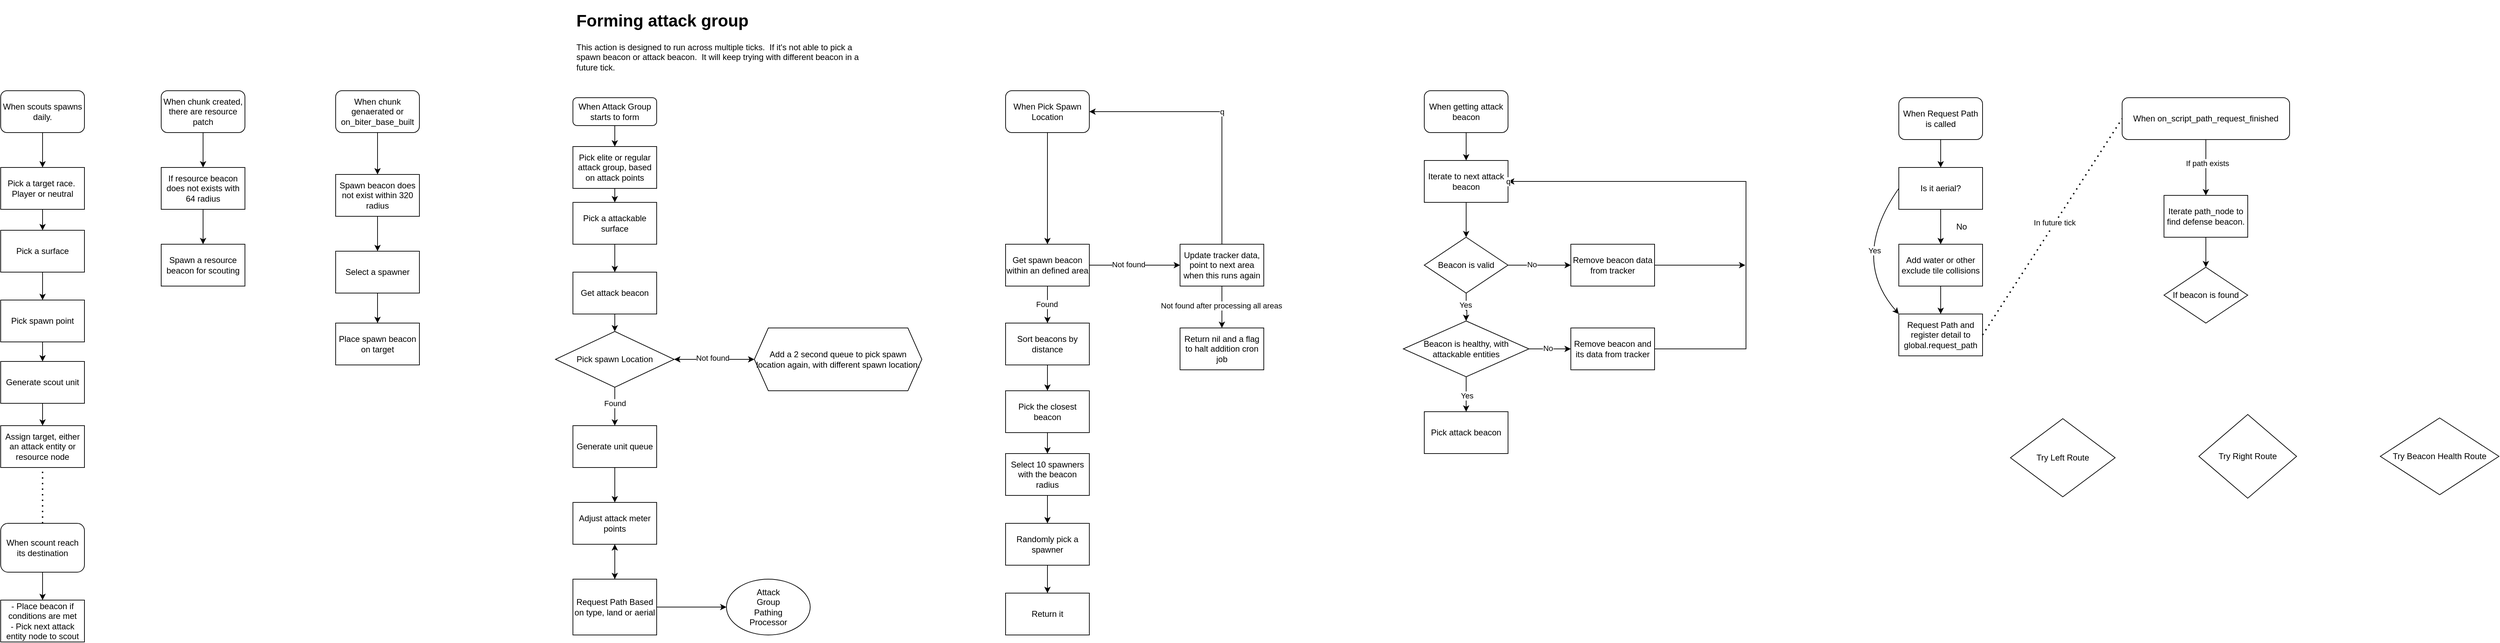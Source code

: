 <mxfile version="22.1.18" type="device">
  <diagram id="C5RBs43oDa-KdzZeNtuy" name="Page-1">
    <mxGraphModel dx="2234" dy="1146" grid="1" gridSize="10" guides="1" tooltips="1" connect="1" arrows="1" fold="1" page="0" pageScale="1" pageWidth="827" pageHeight="1169" math="0" shadow="0">
      <root>
        <mxCell id="WIyWlLk6GJQsqaUBKTNV-0" />
        <mxCell id="WIyWlLk6GJQsqaUBKTNV-1" parent="WIyWlLk6GJQsqaUBKTNV-0" />
        <mxCell id="H2UR6xtQbF_XBvmq5V8B-12" style="edgeStyle=orthogonalEdgeStyle;rounded=0;orthogonalLoop=1;jettySize=auto;html=1;exitX=0.5;exitY=1;exitDx=0;exitDy=0;entryX=0.5;entryY=0;entryDx=0;entryDy=0;" parent="WIyWlLk6GJQsqaUBKTNV-1" source="WIyWlLk6GJQsqaUBKTNV-3" target="H2UR6xtQbF_XBvmq5V8B-11" edge="1">
          <mxGeometry relative="1" as="geometry" />
        </mxCell>
        <mxCell id="WIyWlLk6GJQsqaUBKTNV-3" value="When Attack Group starts to form" style="rounded=1;whiteSpace=wrap;html=1;fontSize=12;glass=0;strokeWidth=1;shadow=0;" parent="WIyWlLk6GJQsqaUBKTNV-1" vertex="1">
          <mxGeometry x="160" y="10" width="120" height="40" as="geometry" />
        </mxCell>
        <mxCell id="H2UR6xtQbF_XBvmq5V8B-7" style="edgeStyle=orthogonalEdgeStyle;rounded=0;orthogonalLoop=1;jettySize=auto;html=1;entryX=0.5;entryY=0;entryDx=0;entryDy=0;exitX=0.5;exitY=1;exitDx=0;exitDy=0;" parent="WIyWlLk6GJQsqaUBKTNV-1" source="H2UR6xtQbF_XBvmq5V8B-11" target="H2UR6xtQbF_XBvmq5V8B-14" edge="1">
          <mxGeometry relative="1" as="geometry">
            <mxPoint x="220" y="210" as="sourcePoint" />
            <mxPoint x="220" y="270" as="targetPoint" />
          </mxGeometry>
        </mxCell>
        <mxCell id="H2UR6xtQbF_XBvmq5V8B-11" value="Pick elite or regular attack group, based on attack points" style="rounded=0;whiteSpace=wrap;html=1;" parent="WIyWlLk6GJQsqaUBKTNV-1" vertex="1">
          <mxGeometry x="160" y="80" width="120" height="60" as="geometry" />
        </mxCell>
        <mxCell id="H2UR6xtQbF_XBvmq5V8B-16" style="edgeStyle=orthogonalEdgeStyle;rounded=0;orthogonalLoop=1;jettySize=auto;html=1;exitX=0.5;exitY=1;exitDx=0;exitDy=0;entryX=0.5;entryY=0;entryDx=0;entryDy=0;" parent="WIyWlLk6GJQsqaUBKTNV-1" source="H2UR6xtQbF_XBvmq5V8B-14" target="H2UR6xtQbF_XBvmq5V8B-28" edge="1">
          <mxGeometry relative="1" as="geometry" />
        </mxCell>
        <mxCell id="H2UR6xtQbF_XBvmq5V8B-14" value="Pick a attackable surface" style="rounded=0;whiteSpace=wrap;html=1;" parent="WIyWlLk6GJQsqaUBKTNV-1" vertex="1">
          <mxGeometry x="160" y="160" width="120" height="60" as="geometry" />
        </mxCell>
        <mxCell id="H2UR6xtQbF_XBvmq5V8B-19" style="edgeStyle=orthogonalEdgeStyle;rounded=0;orthogonalLoop=1;jettySize=auto;html=1;exitX=0.5;exitY=1;exitDx=0;exitDy=0;" parent="WIyWlLk6GJQsqaUBKTNV-1" source="XqgsmhrSzL_DvYhuzCrN-27" target="H2UR6xtQbF_XBvmq5V8B-20" edge="1">
          <mxGeometry relative="1" as="geometry">
            <mxPoint x="220" y="490" as="targetPoint" />
          </mxGeometry>
        </mxCell>
        <mxCell id="XqgsmhrSzL_DvYhuzCrN-37" value="Found" style="edgeLabel;html=1;align=center;verticalAlign=middle;resizable=0;points=[];" parent="H2UR6xtQbF_XBvmq5V8B-19" vertex="1" connectable="0">
          <mxGeometry x="0.222" y="-1" relative="1" as="geometry">
            <mxPoint x="1" y="-11" as="offset" />
          </mxGeometry>
        </mxCell>
        <mxCell id="H2UR6xtQbF_XBvmq5V8B-18" value="Add a 2 second queue to pick spawn location again, with different spawn location." style="shape=hexagon;perimeter=hexagonPerimeter2;whiteSpace=wrap;html=1;fixedSize=1;" parent="WIyWlLk6GJQsqaUBKTNV-1" vertex="1">
          <mxGeometry x="420" y="340" width="240" height="90" as="geometry" />
        </mxCell>
        <mxCell id="H2UR6xtQbF_XBvmq5V8B-21" style="edgeStyle=orthogonalEdgeStyle;rounded=0;orthogonalLoop=1;jettySize=auto;html=1;" parent="WIyWlLk6GJQsqaUBKTNV-1" source="H2UR6xtQbF_XBvmq5V8B-20" target="H2UR6xtQbF_XBvmq5V8B-22" edge="1">
          <mxGeometry relative="1" as="geometry">
            <mxPoint x="220" y="620" as="targetPoint" />
          </mxGeometry>
        </mxCell>
        <mxCell id="H2UR6xtQbF_XBvmq5V8B-20" value="Generate unit queue" style="rounded=0;whiteSpace=wrap;html=1;" parent="WIyWlLk6GJQsqaUBKTNV-1" vertex="1">
          <mxGeometry x="160" y="480" width="120" height="60" as="geometry" />
        </mxCell>
        <mxCell id="H2UR6xtQbF_XBvmq5V8B-22" value="Adjust attack meter points" style="rounded=0;whiteSpace=wrap;html=1;" parent="WIyWlLk6GJQsqaUBKTNV-1" vertex="1">
          <mxGeometry x="160" y="590" width="120" height="60" as="geometry" />
        </mxCell>
        <mxCell id="H2UR6xtQbF_XBvmq5V8B-23" value="" style="endArrow=classic;startArrow=classic;html=1;rounded=0;entryX=0;entryY=0.5;entryDx=0;entryDy=0;exitX=1;exitY=0.5;exitDx=0;exitDy=0;" parent="WIyWlLk6GJQsqaUBKTNV-1" source="XqgsmhrSzL_DvYhuzCrN-27" target="H2UR6xtQbF_XBvmq5V8B-18" edge="1">
          <mxGeometry width="50" height="50" relative="1" as="geometry">
            <mxPoint x="280" y="270" as="sourcePoint" />
            <mxPoint x="400" y="269.5" as="targetPoint" />
          </mxGeometry>
        </mxCell>
        <mxCell id="XqgsmhrSzL_DvYhuzCrN-34" value="Not found" style="edgeLabel;html=1;align=center;verticalAlign=middle;resizable=0;points=[];" parent="H2UR6xtQbF_XBvmq5V8B-23" vertex="1" connectable="0">
          <mxGeometry x="-0.053" y="2" relative="1" as="geometry">
            <mxPoint as="offset" />
          </mxGeometry>
        </mxCell>
        <mxCell id="cl8FKbShSoNVyvX0lUh5-0" style="edgeStyle=orthogonalEdgeStyle;rounded=0;orthogonalLoop=1;jettySize=auto;html=1;exitX=0.5;exitY=1;exitDx=0;exitDy=0;entryX=0.5;entryY=0;entryDx=0;entryDy=0;" parent="WIyWlLk6GJQsqaUBKTNV-1" source="H2UR6xtQbF_XBvmq5V8B-26" target="H2UR6xtQbF_XBvmq5V8B-30" edge="1">
          <mxGeometry relative="1" as="geometry" />
        </mxCell>
        <mxCell id="H2UR6xtQbF_XBvmq5V8B-26" value="When Pick Spawn Location" style="rounded=1;whiteSpace=wrap;html=1;" parent="WIyWlLk6GJQsqaUBKTNV-1" vertex="1">
          <mxGeometry x="780" width="120" height="60" as="geometry" />
        </mxCell>
        <mxCell id="H2UR6xtQbF_XBvmq5V8B-28" value="Get attack beacon" style="rounded=0;whiteSpace=wrap;html=1;" parent="WIyWlLk6GJQsqaUBKTNV-1" vertex="1">
          <mxGeometry x="160" y="260" width="120" height="60" as="geometry" />
        </mxCell>
        <mxCell id="H2UR6xtQbF_XBvmq5V8B-31" style="edgeStyle=orthogonalEdgeStyle;rounded=0;orthogonalLoop=1;jettySize=auto;html=1;" parent="WIyWlLk6GJQsqaUBKTNV-1" source="H2UR6xtQbF_XBvmq5V8B-30" target="H2UR6xtQbF_XBvmq5V8B-32" edge="1">
          <mxGeometry relative="1" as="geometry">
            <mxPoint x="840" y="340" as="targetPoint" />
          </mxGeometry>
        </mxCell>
        <mxCell id="XqgsmhrSzL_DvYhuzCrN-33" value="Found" style="edgeLabel;html=1;align=center;verticalAlign=middle;resizable=0;points=[];" parent="H2UR6xtQbF_XBvmq5V8B-31" vertex="1" connectable="0">
          <mxGeometry x="-0.038" y="-1" relative="1" as="geometry">
            <mxPoint as="offset" />
          </mxGeometry>
        </mxCell>
        <mxCell id="H2UR6xtQbF_XBvmq5V8B-44" style="edgeStyle=orthogonalEdgeStyle;rounded=0;orthogonalLoop=1;jettySize=auto;html=1;" parent="WIyWlLk6GJQsqaUBKTNV-1" source="H2UR6xtQbF_XBvmq5V8B-30" edge="1">
          <mxGeometry relative="1" as="geometry">
            <mxPoint x="1030" y="250" as="targetPoint" />
          </mxGeometry>
        </mxCell>
        <mxCell id="XqgsmhrSzL_DvYhuzCrN-32" value="Not found" style="edgeLabel;html=1;align=center;verticalAlign=middle;resizable=0;points=[];" parent="H2UR6xtQbF_XBvmq5V8B-44" vertex="1" connectable="0">
          <mxGeometry x="-0.142" y="1" relative="1" as="geometry">
            <mxPoint as="offset" />
          </mxGeometry>
        </mxCell>
        <mxCell id="H2UR6xtQbF_XBvmq5V8B-30" value="Get spawn beacon within an defined area" style="rounded=0;whiteSpace=wrap;html=1;" parent="WIyWlLk6GJQsqaUBKTNV-1" vertex="1">
          <mxGeometry x="780" y="220" width="120" height="60" as="geometry" />
        </mxCell>
        <mxCell id="H2UR6xtQbF_XBvmq5V8B-33" style="edgeStyle=orthogonalEdgeStyle;rounded=0;orthogonalLoop=1;jettySize=auto;html=1;" parent="WIyWlLk6GJQsqaUBKTNV-1" source="H2UR6xtQbF_XBvmq5V8B-32" target="H2UR6xtQbF_XBvmq5V8B-34" edge="1">
          <mxGeometry relative="1" as="geometry">
            <mxPoint x="840" y="430" as="targetPoint" />
          </mxGeometry>
        </mxCell>
        <mxCell id="H2UR6xtQbF_XBvmq5V8B-32" value="Sort beacons by distance" style="rounded=0;whiteSpace=wrap;html=1;" parent="WIyWlLk6GJQsqaUBKTNV-1" vertex="1">
          <mxGeometry x="780" y="333" width="120" height="60" as="geometry" />
        </mxCell>
        <mxCell id="H2UR6xtQbF_XBvmq5V8B-35" style="edgeStyle=orthogonalEdgeStyle;rounded=0;orthogonalLoop=1;jettySize=auto;html=1;" parent="WIyWlLk6GJQsqaUBKTNV-1" source="H2UR6xtQbF_XBvmq5V8B-34" target="H2UR6xtQbF_XBvmq5V8B-36" edge="1">
          <mxGeometry relative="1" as="geometry">
            <mxPoint x="840" y="550" as="targetPoint" />
          </mxGeometry>
        </mxCell>
        <mxCell id="H2UR6xtQbF_XBvmq5V8B-34" value="Pick the closest beacon" style="rounded=0;whiteSpace=wrap;html=1;" parent="WIyWlLk6GJQsqaUBKTNV-1" vertex="1">
          <mxGeometry x="780" y="430" width="120" height="60" as="geometry" />
        </mxCell>
        <mxCell id="H2UR6xtQbF_XBvmq5V8B-37" style="edgeStyle=orthogonalEdgeStyle;rounded=0;orthogonalLoop=1;jettySize=auto;html=1;" parent="WIyWlLk6GJQsqaUBKTNV-1" source="H2UR6xtQbF_XBvmq5V8B-36" target="H2UR6xtQbF_XBvmq5V8B-38" edge="1">
          <mxGeometry relative="1" as="geometry">
            <mxPoint x="840" y="630" as="targetPoint" />
          </mxGeometry>
        </mxCell>
        <mxCell id="H2UR6xtQbF_XBvmq5V8B-36" value="Select 10 spawners with the beacon radius" style="rounded=0;whiteSpace=wrap;html=1;" parent="WIyWlLk6GJQsqaUBKTNV-1" vertex="1">
          <mxGeometry x="780" y="520" width="120" height="60" as="geometry" />
        </mxCell>
        <mxCell id="H2UR6xtQbF_XBvmq5V8B-41" style="edgeStyle=orthogonalEdgeStyle;rounded=0;orthogonalLoop=1;jettySize=auto;html=1;exitX=0.5;exitY=1;exitDx=0;exitDy=0;" parent="WIyWlLk6GJQsqaUBKTNV-1" source="H2UR6xtQbF_XBvmq5V8B-38" target="H2UR6xtQbF_XBvmq5V8B-42" edge="1">
          <mxGeometry relative="1" as="geometry">
            <mxPoint x="840" y="720" as="targetPoint" />
          </mxGeometry>
        </mxCell>
        <mxCell id="H2UR6xtQbF_XBvmq5V8B-38" value="Randomly pick a spawner" style="rounded=0;whiteSpace=wrap;html=1;" parent="WIyWlLk6GJQsqaUBKTNV-1" vertex="1">
          <mxGeometry x="780" y="620" width="120" height="60" as="geometry" />
        </mxCell>
        <mxCell id="H2UR6xtQbF_XBvmq5V8B-42" value="Return it" style="rounded=0;whiteSpace=wrap;html=1;" parent="WIyWlLk6GJQsqaUBKTNV-1" vertex="1">
          <mxGeometry x="780" y="720" width="120" height="60" as="geometry" />
        </mxCell>
        <mxCell id="H2UR6xtQbF_XBvmq5V8B-49" value="q" style="edgeStyle=orthogonalEdgeStyle;rounded=0;orthogonalLoop=1;jettySize=auto;html=1;entryX=1;entryY=0.5;entryDx=0;entryDy=0;" parent="WIyWlLk6GJQsqaUBKTNV-1" source="H2UR6xtQbF_XBvmq5V8B-48" target="H2UR6xtQbF_XBvmq5V8B-26" edge="1">
          <mxGeometry relative="1" as="geometry">
            <mxPoint x="1090" y="20" as="targetPoint" />
            <Array as="points">
              <mxPoint x="1090" y="30" />
            </Array>
          </mxGeometry>
        </mxCell>
        <mxCell id="H2UR6xtQbF_XBvmq5V8B-48" value="Update tracker data, point to next area when this runs again" style="rounded=0;whiteSpace=wrap;html=1;" parent="WIyWlLk6GJQsqaUBKTNV-1" vertex="1">
          <mxGeometry x="1030" y="220" width="120" height="60" as="geometry" />
        </mxCell>
        <mxCell id="H2UR6xtQbF_XBvmq5V8B-51" value="" style="endArrow=classic;html=1;rounded=0;exitX=0.5;exitY=1;exitDx=0;exitDy=0;" parent="WIyWlLk6GJQsqaUBKTNV-1" source="H2UR6xtQbF_XBvmq5V8B-48" edge="1">
          <mxGeometry width="50" height="50" relative="1" as="geometry">
            <mxPoint x="860" y="360" as="sourcePoint" />
            <mxPoint x="1090" y="340" as="targetPoint" />
          </mxGeometry>
        </mxCell>
        <mxCell id="XqgsmhrSzL_DvYhuzCrN-31" value="Not found after processing all areas" style="edgeLabel;html=1;align=center;verticalAlign=middle;resizable=0;points=[];" parent="H2UR6xtQbF_XBvmq5V8B-51" vertex="1" connectable="0">
          <mxGeometry x="-0.117" y="-1" relative="1" as="geometry">
            <mxPoint y="1" as="offset" />
          </mxGeometry>
        </mxCell>
        <mxCell id="H2UR6xtQbF_XBvmq5V8B-53" value="Return nil and a flag to halt addition cron job" style="rounded=0;whiteSpace=wrap;html=1;" parent="WIyWlLk6GJQsqaUBKTNV-1" vertex="1">
          <mxGeometry x="1030" y="340" width="120" height="60" as="geometry" />
        </mxCell>
        <mxCell id="H2UR6xtQbF_XBvmq5V8B-55" style="edgeStyle=orthogonalEdgeStyle;rounded=0;orthogonalLoop=1;jettySize=auto;html=1;exitX=0.5;exitY=1;exitDx=0;exitDy=0;" parent="WIyWlLk6GJQsqaUBKTNV-1" source="H2UR6xtQbF_XBvmq5V8B-54" target="H2UR6xtQbF_XBvmq5V8B-56" edge="1">
          <mxGeometry relative="1" as="geometry">
            <mxPoint x="1440" y="90" as="targetPoint" />
          </mxGeometry>
        </mxCell>
        <mxCell id="H2UR6xtQbF_XBvmq5V8B-54" value="When getting attack beacon" style="rounded=1;whiteSpace=wrap;html=1;" parent="WIyWlLk6GJQsqaUBKTNV-1" vertex="1">
          <mxGeometry x="1380" width="120" height="60" as="geometry" />
        </mxCell>
        <mxCell id="H2UR6xtQbF_XBvmq5V8B-56" value="Iterate to next attack beacon" style="rounded=0;whiteSpace=wrap;html=1;" parent="WIyWlLk6GJQsqaUBKTNV-1" vertex="1">
          <mxGeometry x="1380" y="100" width="120" height="60" as="geometry" />
        </mxCell>
        <mxCell id="H2UR6xtQbF_XBvmq5V8B-64" style="edgeStyle=orthogonalEdgeStyle;rounded=0;orthogonalLoop=1;jettySize=auto;html=1;exitX=0.5;exitY=1;exitDx=0;exitDy=0;entryX=0.5;entryY=0;entryDx=0;entryDy=0;" parent="WIyWlLk6GJQsqaUBKTNV-1" source="XqgsmhrSzL_DvYhuzCrN-28" target="XqgsmhrSzL_DvYhuzCrN-41" edge="1">
          <mxGeometry relative="1" as="geometry">
            <mxPoint x="1440" y="340" as="targetPoint" />
            <Array as="points">
              <mxPoint x="1440" y="315" />
              <mxPoint x="1441" y="315" />
              <mxPoint x="1441" y="323" />
            </Array>
          </mxGeometry>
        </mxCell>
        <mxCell id="XqgsmhrSzL_DvYhuzCrN-30" value="Yes" style="edgeLabel;html=1;align=center;verticalAlign=middle;resizable=0;points=[];" parent="H2UR6xtQbF_XBvmq5V8B-64" vertex="1" connectable="0">
          <mxGeometry x="-0.18" y="-1" relative="1" as="geometry">
            <mxPoint as="offset" />
          </mxGeometry>
        </mxCell>
        <mxCell id="H2UR6xtQbF_XBvmq5V8B-66" style="edgeStyle=orthogonalEdgeStyle;rounded=0;orthogonalLoop=1;jettySize=auto;html=1;exitX=1;exitY=0.5;exitDx=0;exitDy=0;" parent="WIyWlLk6GJQsqaUBKTNV-1" source="XqgsmhrSzL_DvYhuzCrN-28" target="H2UR6xtQbF_XBvmq5V8B-67" edge="1">
          <mxGeometry relative="1" as="geometry">
            <mxPoint x="1560" y="250" as="targetPoint" />
          </mxGeometry>
        </mxCell>
        <mxCell id="XqgsmhrSzL_DvYhuzCrN-29" value="No" style="edgeLabel;html=1;align=center;verticalAlign=middle;resizable=0;points=[];" parent="H2UR6xtQbF_XBvmq5V8B-66" vertex="1" connectable="0">
          <mxGeometry x="-0.244" y="2" relative="1" as="geometry">
            <mxPoint y="1" as="offset" />
          </mxGeometry>
        </mxCell>
        <mxCell id="H2UR6xtQbF_XBvmq5V8B-61" value="" style="endArrow=classic;html=1;rounded=0;exitX=0.5;exitY=1;exitDx=0;exitDy=0;entryX=0.5;entryY=0;entryDx=0;entryDy=0;" parent="WIyWlLk6GJQsqaUBKTNV-1" source="H2UR6xtQbF_XBvmq5V8B-56" target="XqgsmhrSzL_DvYhuzCrN-28" edge="1">
          <mxGeometry width="50" height="50" relative="1" as="geometry">
            <mxPoint x="1430" y="360" as="sourcePoint" />
            <mxPoint x="1440" y="220" as="targetPoint" />
          </mxGeometry>
        </mxCell>
        <mxCell id="H2UR6xtQbF_XBvmq5V8B-68" style="edgeStyle=orthogonalEdgeStyle;rounded=0;orthogonalLoop=1;jettySize=auto;html=1;exitX=1;exitY=0.5;exitDx=0;exitDy=0;" parent="WIyWlLk6GJQsqaUBKTNV-1" source="XqgsmhrSzL_DvYhuzCrN-41" target="H2UR6xtQbF_XBvmq5V8B-69" edge="1">
          <mxGeometry relative="1" as="geometry">
            <mxPoint x="1580" y="370" as="targetPoint" />
            <mxPoint x="1500" y="370" as="sourcePoint" />
          </mxGeometry>
        </mxCell>
        <mxCell id="XqgsmhrSzL_DvYhuzCrN-42" value="No" style="edgeLabel;html=1;align=center;verticalAlign=middle;resizable=0;points=[];" parent="H2UR6xtQbF_XBvmq5V8B-68" vertex="1" connectable="0">
          <mxGeometry x="-0.141" y="1" relative="1" as="geometry">
            <mxPoint x="1" as="offset" />
          </mxGeometry>
        </mxCell>
        <mxCell id="H2UR6xtQbF_XBvmq5V8B-71" style="edgeStyle=orthogonalEdgeStyle;rounded=0;orthogonalLoop=1;jettySize=auto;html=1;exitX=0.5;exitY=1;exitDx=0;exitDy=0;" parent="WIyWlLk6GJQsqaUBKTNV-1" source="XqgsmhrSzL_DvYhuzCrN-41" target="H2UR6xtQbF_XBvmq5V8B-72" edge="1">
          <mxGeometry relative="1" as="geometry">
            <mxPoint x="1440" y="450" as="targetPoint" />
            <mxPoint x="1440" y="400" as="sourcePoint" />
          </mxGeometry>
        </mxCell>
        <mxCell id="XqgsmhrSzL_DvYhuzCrN-43" value="Yes" style="edgeLabel;html=1;align=center;verticalAlign=middle;resizable=0;points=[];" parent="H2UR6xtQbF_XBvmq5V8B-71" vertex="1" connectable="0">
          <mxGeometry x="0.018" y="1" relative="1" as="geometry">
            <mxPoint y="1" as="offset" />
          </mxGeometry>
        </mxCell>
        <mxCell id="H2UR6xtQbF_XBvmq5V8B-74" style="edgeStyle=orthogonalEdgeStyle;rounded=0;orthogonalLoop=1;jettySize=auto;html=1;exitX=1;exitY=0.5;exitDx=0;exitDy=0;" parent="WIyWlLk6GJQsqaUBKTNV-1" source="H2UR6xtQbF_XBvmq5V8B-67" edge="1">
          <mxGeometry relative="1" as="geometry">
            <mxPoint x="1840" y="250" as="targetPoint" />
          </mxGeometry>
        </mxCell>
        <mxCell id="H2UR6xtQbF_XBvmq5V8B-67" value="Remove beacon data from tracker" style="rounded=0;whiteSpace=wrap;html=1;" parent="WIyWlLk6GJQsqaUBKTNV-1" vertex="1">
          <mxGeometry x="1590" y="220" width="120" height="60" as="geometry" />
        </mxCell>
        <mxCell id="H2UR6xtQbF_XBvmq5V8B-73" value="q" style="edgeStyle=orthogonalEdgeStyle;rounded=0;orthogonalLoop=1;jettySize=auto;html=1;entryX=1;entryY=0.5;entryDx=0;entryDy=0;" parent="WIyWlLk6GJQsqaUBKTNV-1" source="H2UR6xtQbF_XBvmq5V8B-69" target="H2UR6xtQbF_XBvmq5V8B-56" edge="1">
          <mxGeometry x="1" relative="1" as="geometry">
            <mxPoint x="1840" y="110" as="targetPoint" />
            <Array as="points">
              <mxPoint x="1841" y="370" />
              <mxPoint x="1841" y="130" />
            </Array>
            <mxPoint as="offset" />
          </mxGeometry>
        </mxCell>
        <mxCell id="H2UR6xtQbF_XBvmq5V8B-69" value="Remove beacon and its data from tracker" style="rounded=0;whiteSpace=wrap;html=1;" parent="WIyWlLk6GJQsqaUBKTNV-1" vertex="1">
          <mxGeometry x="1590" y="340" width="120" height="60" as="geometry" />
        </mxCell>
        <mxCell id="H2UR6xtQbF_XBvmq5V8B-72" value="Pick attack beacon" style="rounded=0;whiteSpace=wrap;html=1;" parent="WIyWlLk6GJQsqaUBKTNV-1" vertex="1">
          <mxGeometry x="1380" y="460" width="120" height="60" as="geometry" />
        </mxCell>
        <mxCell id="H2UR6xtQbF_XBvmq5V8B-75" value="When chunk genaerated or on_biter_base_built" style="rounded=1;whiteSpace=wrap;html=1;" parent="WIyWlLk6GJQsqaUBKTNV-1" vertex="1">
          <mxGeometry x="-180" width="120" height="60" as="geometry" />
        </mxCell>
        <mxCell id="H2UR6xtQbF_XBvmq5V8B-76" value="" style="endArrow=classic;html=1;rounded=0;exitX=0.5;exitY=1;exitDx=0;exitDy=0;" parent="WIyWlLk6GJQsqaUBKTNV-1" source="H2UR6xtQbF_XBvmq5V8B-75" edge="1">
          <mxGeometry width="50" height="50" relative="1" as="geometry">
            <mxPoint x="-340" y="160" as="sourcePoint" />
            <mxPoint x="-120" y="120" as="targetPoint" />
          </mxGeometry>
        </mxCell>
        <mxCell id="H2UR6xtQbF_XBvmq5V8B-78" style="edgeStyle=orthogonalEdgeStyle;rounded=0;orthogonalLoop=1;jettySize=auto;html=1;" parent="WIyWlLk6GJQsqaUBKTNV-1" source="H2UR6xtQbF_XBvmq5V8B-77" target="H2UR6xtQbF_XBvmq5V8B-79" edge="1">
          <mxGeometry relative="1" as="geometry">
            <mxPoint x="-120" y="230" as="targetPoint" />
          </mxGeometry>
        </mxCell>
        <mxCell id="H2UR6xtQbF_XBvmq5V8B-77" value="Spawn beacon does not exist within 320 radius" style="rounded=0;whiteSpace=wrap;html=1;" parent="WIyWlLk6GJQsqaUBKTNV-1" vertex="1">
          <mxGeometry x="-180" y="120" width="120" height="60" as="geometry" />
        </mxCell>
        <mxCell id="H2UR6xtQbF_XBvmq5V8B-79" value="Select a spawner" style="rounded=0;whiteSpace=wrap;html=1;" parent="WIyWlLk6GJQsqaUBKTNV-1" vertex="1">
          <mxGeometry x="-180" y="230" width="120" height="60" as="geometry" />
        </mxCell>
        <mxCell id="H2UR6xtQbF_XBvmq5V8B-80" value="" style="endArrow=classic;html=1;rounded=0;exitX=0.5;exitY=1;exitDx=0;exitDy=0;" parent="WIyWlLk6GJQsqaUBKTNV-1" source="H2UR6xtQbF_XBvmq5V8B-79" target="H2UR6xtQbF_XBvmq5V8B-81" edge="1">
          <mxGeometry width="50" height="50" relative="1" as="geometry">
            <mxPoint x="-340" y="160" as="sourcePoint" />
            <mxPoint x="-120" y="350" as="targetPoint" />
          </mxGeometry>
        </mxCell>
        <mxCell id="H2UR6xtQbF_XBvmq5V8B-81" value="Place spawn beacon on target" style="rounded=0;whiteSpace=wrap;html=1;" parent="WIyWlLk6GJQsqaUBKTNV-1" vertex="1">
          <mxGeometry x="-180" y="333" width="120" height="60" as="geometry" />
        </mxCell>
        <mxCell id="H2UR6xtQbF_XBvmq5V8B-84" value="&lt;h1&gt;Forming attack group&lt;/h1&gt;&lt;p&gt;This action is designed to run across multiple ticks.&amp;nbsp; If it&#39;s not able to pick a spawn beacon&amp;nbsp;or attack beacon.&amp;nbsp; It will keep trying with different beacon in a future tick.&lt;/p&gt;" style="text;html=1;strokeColor=none;fillColor=none;spacing=5;spacingTop=-20;whiteSpace=wrap;overflow=hidden;rounded=0;" parent="WIyWlLk6GJQsqaUBKTNV-1" vertex="1">
          <mxGeometry x="160" y="-120" width="430" height="120" as="geometry" />
        </mxCell>
        <mxCell id="H2UR6xtQbF_XBvmq5V8B-90" style="edgeStyle=orthogonalEdgeStyle;rounded=0;orthogonalLoop=1;jettySize=auto;html=1;exitX=0.5;exitY=1;exitDx=0;exitDy=0;" parent="WIyWlLk6GJQsqaUBKTNV-1" source="H2UR6xtQbF_XBvmq5V8B-88" target="H2UR6xtQbF_XBvmq5V8B-91" edge="1">
          <mxGeometry relative="1" as="geometry">
            <mxPoint x="-370" y="100" as="targetPoint" />
          </mxGeometry>
        </mxCell>
        <mxCell id="H2UR6xtQbF_XBvmq5V8B-88" value="When chunk created, there are resource patch" style="rounded=1;whiteSpace=wrap;html=1;" parent="WIyWlLk6GJQsqaUBKTNV-1" vertex="1">
          <mxGeometry x="-430" width="120" height="60" as="geometry" />
        </mxCell>
        <mxCell id="H2UR6xtQbF_XBvmq5V8B-94" style="edgeStyle=orthogonalEdgeStyle;rounded=0;orthogonalLoop=1;jettySize=auto;html=1;exitX=0.5;exitY=1;exitDx=0;exitDy=0;" parent="WIyWlLk6GJQsqaUBKTNV-1" source="H2UR6xtQbF_XBvmq5V8B-91" target="H2UR6xtQbF_XBvmq5V8B-97" edge="1">
          <mxGeometry relative="1" as="geometry">
            <mxPoint x="-370" y="210" as="targetPoint" />
          </mxGeometry>
        </mxCell>
        <mxCell id="H2UR6xtQbF_XBvmq5V8B-91" value="If resource beacon does not exists with 64 radius" style="rounded=0;whiteSpace=wrap;html=1;" parent="WIyWlLk6GJQsqaUBKTNV-1" vertex="1">
          <mxGeometry x="-430" y="110" width="120" height="60" as="geometry" />
        </mxCell>
        <mxCell id="H2UR6xtQbF_XBvmq5V8B-97" value="Spawn a resource beacon for scouting" style="rounded=0;whiteSpace=wrap;html=1;" parent="WIyWlLk6GJQsqaUBKTNV-1" vertex="1">
          <mxGeometry x="-430" y="220" width="120" height="60" as="geometry" />
        </mxCell>
        <mxCell id="6TCvZa7t76qwlJjQ8sRG-1" style="edgeStyle=orthogonalEdgeStyle;rounded=0;orthogonalLoop=1;jettySize=auto;html=1;entryX=0.5;entryY=0;entryDx=0;entryDy=0;" parent="WIyWlLk6GJQsqaUBKTNV-1" source="6TCvZa7t76qwlJjQ8sRG-0" edge="1">
          <mxGeometry relative="1" as="geometry">
            <mxPoint x="-600" y="110" as="targetPoint" />
          </mxGeometry>
        </mxCell>
        <mxCell id="6TCvZa7t76qwlJjQ8sRG-0" value="When scouts spawns daily." style="rounded=1;whiteSpace=wrap;html=1;" parent="WIyWlLk6GJQsqaUBKTNV-1" vertex="1">
          <mxGeometry x="-660" width="120" height="60" as="geometry" />
        </mxCell>
        <mxCell id="6TCvZa7t76qwlJjQ8sRG-7" style="edgeStyle=orthogonalEdgeStyle;rounded=0;orthogonalLoop=1;jettySize=auto;html=1;exitX=0.5;exitY=1;exitDx=0;exitDy=0;" parent="WIyWlLk6GJQsqaUBKTNV-1" edge="1">
          <mxGeometry relative="1" as="geometry">
            <mxPoint x="-600" y="200" as="targetPoint" />
            <mxPoint x="-600" y="170" as="sourcePoint" />
          </mxGeometry>
        </mxCell>
        <mxCell id="6TCvZa7t76qwlJjQ8sRG-8" value="Pick a target race.&amp;nbsp; Player or neutral" style="rounded=0;whiteSpace=wrap;html=1;" parent="WIyWlLk6GJQsqaUBKTNV-1" vertex="1">
          <mxGeometry x="-660" y="110" width="120" height="60" as="geometry" />
        </mxCell>
        <mxCell id="6TCvZa7t76qwlJjQ8sRG-9" value="Pick a surface" style="rounded=0;whiteSpace=wrap;html=1;" parent="WIyWlLk6GJQsqaUBKTNV-1" vertex="1">
          <mxGeometry x="-660" y="200" width="120" height="60" as="geometry" />
        </mxCell>
        <mxCell id="6TCvZa7t76qwlJjQ8sRG-15" style="edgeStyle=orthogonalEdgeStyle;rounded=0;orthogonalLoop=1;jettySize=auto;html=1;exitX=0.5;exitY=1;exitDx=0;exitDy=0;" parent="WIyWlLk6GJQsqaUBKTNV-1" source="6TCvZa7t76qwlJjQ8sRG-9" target="6TCvZa7t76qwlJjQ8sRG-16" edge="1">
          <mxGeometry relative="1" as="geometry">
            <mxPoint x="-600" y="400" as="targetPoint" />
            <mxPoint x="-600" y="360" as="sourcePoint" />
          </mxGeometry>
        </mxCell>
        <mxCell id="6TCvZa7t76qwlJjQ8sRG-20" style="edgeStyle=orthogonalEdgeStyle;rounded=0;orthogonalLoop=1;jettySize=auto;html=1;exitX=0.5;exitY=1;exitDx=0;exitDy=0;" parent="WIyWlLk6GJQsqaUBKTNV-1" source="6TCvZa7t76qwlJjQ8sRG-16" target="6TCvZa7t76qwlJjQ8sRG-21" edge="1">
          <mxGeometry relative="1" as="geometry">
            <mxPoint x="-600" y="500" as="targetPoint" />
          </mxGeometry>
        </mxCell>
        <mxCell id="6TCvZa7t76qwlJjQ8sRG-16" value="Pick spawn point" style="rounded=0;whiteSpace=wrap;html=1;" parent="WIyWlLk6GJQsqaUBKTNV-1" vertex="1">
          <mxGeometry x="-660" y="300" width="120" height="60" as="geometry" />
        </mxCell>
        <mxCell id="6TCvZa7t76qwlJjQ8sRG-24" style="edgeStyle=orthogonalEdgeStyle;rounded=0;orthogonalLoop=1;jettySize=auto;html=1;exitX=0.5;exitY=1;exitDx=0;exitDy=0;" parent="WIyWlLk6GJQsqaUBKTNV-1" source="6TCvZa7t76qwlJjQ8sRG-21" target="6TCvZa7t76qwlJjQ8sRG-25" edge="1">
          <mxGeometry relative="1" as="geometry">
            <mxPoint x="-600" y="490" as="targetPoint" />
          </mxGeometry>
        </mxCell>
        <mxCell id="6TCvZa7t76qwlJjQ8sRG-21" value="Generate scout unit" style="rounded=0;whiteSpace=wrap;html=1;" parent="WIyWlLk6GJQsqaUBKTNV-1" vertex="1">
          <mxGeometry x="-660" y="388" width="120" height="60" as="geometry" />
        </mxCell>
        <mxCell id="6TCvZa7t76qwlJjQ8sRG-25" value="Assign target, either an attack entity or resource node" style="rounded=0;whiteSpace=wrap;html=1;" parent="WIyWlLk6GJQsqaUBKTNV-1" vertex="1">
          <mxGeometry x="-660" y="480" width="120" height="60" as="geometry" />
        </mxCell>
        <mxCell id="6TCvZa7t76qwlJjQ8sRG-26" value="When scount reach its destination" style="rounded=1;whiteSpace=wrap;html=1;" parent="WIyWlLk6GJQsqaUBKTNV-1" vertex="1">
          <mxGeometry x="-660" y="620" width="120" height="70" as="geometry" />
        </mxCell>
        <mxCell id="6TCvZa7t76qwlJjQ8sRG-27" value="" style="endArrow=classic;html=1;rounded=0;exitX=0.5;exitY=1;exitDx=0;exitDy=0;" parent="WIyWlLk6GJQsqaUBKTNV-1" source="6TCvZa7t76qwlJjQ8sRG-26" edge="1">
          <mxGeometry width="50" height="50" relative="1" as="geometry">
            <mxPoint x="-360" y="750" as="sourcePoint" />
            <mxPoint x="-600" y="730" as="targetPoint" />
          </mxGeometry>
        </mxCell>
        <mxCell id="6TCvZa7t76qwlJjQ8sRG-28" value="- Place beacon if conditions are met&lt;br&gt;- Pick next attack entity node to scout" style="rounded=0;whiteSpace=wrap;html=1;" parent="WIyWlLk6GJQsqaUBKTNV-1" vertex="1">
          <mxGeometry x="-660" y="730" width="120" height="60" as="geometry" />
        </mxCell>
        <mxCell id="6TCvZa7t76qwlJjQ8sRG-29" value="" style="endArrow=none;dashed=1;html=1;dashPattern=1 3;strokeWidth=2;rounded=0;exitX=0.5;exitY=0;exitDx=0;exitDy=0;entryX=0.5;entryY=1;entryDx=0;entryDy=0;" parent="WIyWlLk6GJQsqaUBKTNV-1" source="6TCvZa7t76qwlJjQ8sRG-26" target="6TCvZa7t76qwlJjQ8sRG-25" edge="1">
          <mxGeometry width="50" height="50" relative="1" as="geometry">
            <mxPoint x="-360" y="510" as="sourcePoint" />
            <mxPoint x="-310" y="460" as="targetPoint" />
          </mxGeometry>
        </mxCell>
        <mxCell id="cl8FKbShSoNVyvX0lUh5-1" style="edgeStyle=orthogonalEdgeStyle;rounded=0;orthogonalLoop=1;jettySize=auto;html=1;exitX=0.5;exitY=1;exitDx=0;exitDy=0;entryX=0.5;entryY=0;entryDx=0;entryDy=0;" parent="WIyWlLk6GJQsqaUBKTNV-1" source="H2UR6xtQbF_XBvmq5V8B-28" target="XqgsmhrSzL_DvYhuzCrN-27" edge="1">
          <mxGeometry relative="1" as="geometry" />
        </mxCell>
        <mxCell id="XqgsmhrSzL_DvYhuzCrN-0" value="" style="endArrow=classic;html=1;rounded=0;exitX=0.5;exitY=1;exitDx=0;exitDy=0;" parent="WIyWlLk6GJQsqaUBKTNV-1" source="H2UR6xtQbF_XBvmq5V8B-22" edge="1">
          <mxGeometry width="50" height="50" relative="1" as="geometry">
            <mxPoint x="290" y="580" as="sourcePoint" />
            <mxPoint x="220" y="700" as="targetPoint" />
          </mxGeometry>
        </mxCell>
        <mxCell id="XqgsmhrSzL_DvYhuzCrN-2" value="" style="edgeStyle=orthogonalEdgeStyle;rounded=0;orthogonalLoop=1;jettySize=auto;html=1;exitX=0.5;exitY=0;exitDx=0;exitDy=0;" parent="WIyWlLk6GJQsqaUBKTNV-1" source="XqgsmhrSzL_DvYhuzCrN-1" target="H2UR6xtQbF_XBvmq5V8B-22" edge="1">
          <mxGeometry relative="1" as="geometry" />
        </mxCell>
        <mxCell id="XqgsmhrSzL_DvYhuzCrN-4" style="edgeStyle=orthogonalEdgeStyle;rounded=0;orthogonalLoop=1;jettySize=auto;html=1;exitX=1;exitY=0.5;exitDx=0;exitDy=0;" parent="WIyWlLk6GJQsqaUBKTNV-1" source="XqgsmhrSzL_DvYhuzCrN-1" target="XqgsmhrSzL_DvYhuzCrN-5" edge="1">
          <mxGeometry relative="1" as="geometry">
            <mxPoint x="330" y="740" as="targetPoint" />
          </mxGeometry>
        </mxCell>
        <mxCell id="XqgsmhrSzL_DvYhuzCrN-1" value="Request Path Based on type, land or aerial" style="rounded=0;whiteSpace=wrap;html=1;" parent="WIyWlLk6GJQsqaUBKTNV-1" vertex="1">
          <mxGeometry x="160" y="700" width="120" height="80" as="geometry" />
        </mxCell>
        <mxCell id="XqgsmhrSzL_DvYhuzCrN-5" value="Attack&lt;br&gt;Group&lt;br&gt;Pathing&lt;br&gt;Processor" style="ellipse;whiteSpace=wrap;html=1;" parent="WIyWlLk6GJQsqaUBKTNV-1" vertex="1">
          <mxGeometry x="380" y="700" width="120" height="80" as="geometry" />
        </mxCell>
        <mxCell id="XqgsmhrSzL_DvYhuzCrN-7" style="edgeStyle=orthogonalEdgeStyle;rounded=0;orthogonalLoop=1;jettySize=auto;html=1;exitX=0.5;exitY=1;exitDx=0;exitDy=0;" parent="WIyWlLk6GJQsqaUBKTNV-1" source="XqgsmhrSzL_DvYhuzCrN-6" edge="1">
          <mxGeometry relative="1" as="geometry">
            <mxPoint x="2120" y="110" as="targetPoint" />
          </mxGeometry>
        </mxCell>
        <mxCell id="XqgsmhrSzL_DvYhuzCrN-6" value="When Request Path is called" style="rounded=1;whiteSpace=wrap;html=1;" parent="WIyWlLk6GJQsqaUBKTNV-1" vertex="1">
          <mxGeometry x="2060" y="10" width="120" height="60" as="geometry" />
        </mxCell>
        <mxCell id="XqgsmhrSzL_DvYhuzCrN-8" value="Is it aerial?" style="rounded=0;whiteSpace=wrap;html=1;" parent="WIyWlLk6GJQsqaUBKTNV-1" vertex="1">
          <mxGeometry x="2060" y="110" width="120" height="60" as="geometry" />
        </mxCell>
        <mxCell id="XqgsmhrSzL_DvYhuzCrN-9" value="" style="endArrow=classic;html=1;rounded=0;exitX=0.5;exitY=1;exitDx=0;exitDy=0;" parent="WIyWlLk6GJQsqaUBKTNV-1" source="XqgsmhrSzL_DvYhuzCrN-8" edge="1">
          <mxGeometry width="50" height="50" relative="1" as="geometry">
            <mxPoint x="1950" y="160" as="sourcePoint" />
            <mxPoint x="2120" y="220" as="targetPoint" />
          </mxGeometry>
        </mxCell>
        <mxCell id="XqgsmhrSzL_DvYhuzCrN-11" value="Add water or other exclude tile collisions" style="rounded=0;whiteSpace=wrap;html=1;" parent="WIyWlLk6GJQsqaUBKTNV-1" vertex="1">
          <mxGeometry x="2060" y="220" width="120" height="60" as="geometry" />
        </mxCell>
        <mxCell id="XqgsmhrSzL_DvYhuzCrN-13" value="No" style="text;html=1;strokeColor=none;fillColor=none;align=center;verticalAlign=middle;whiteSpace=wrap;rounded=0;" parent="WIyWlLk6GJQsqaUBKTNV-1" vertex="1">
          <mxGeometry x="2120" y="180" width="60" height="30" as="geometry" />
        </mxCell>
        <mxCell id="XqgsmhrSzL_DvYhuzCrN-14" value="" style="endArrow=classic;html=1;rounded=0;exitX=0.5;exitY=1;exitDx=0;exitDy=0;" parent="WIyWlLk6GJQsqaUBKTNV-1" source="XqgsmhrSzL_DvYhuzCrN-11" edge="1">
          <mxGeometry width="50" height="50" relative="1" as="geometry">
            <mxPoint x="1950" y="360" as="sourcePoint" />
            <mxPoint x="2120" y="320" as="targetPoint" />
          </mxGeometry>
        </mxCell>
        <mxCell id="XqgsmhrSzL_DvYhuzCrN-17" value="Request Path and register detail to global.request_path" style="rounded=0;whiteSpace=wrap;html=1;" parent="WIyWlLk6GJQsqaUBKTNV-1" vertex="1">
          <mxGeometry x="2060" y="320" width="120" height="60" as="geometry" />
        </mxCell>
        <mxCell id="XqgsmhrSzL_DvYhuzCrN-23" style="edgeStyle=orthogonalEdgeStyle;rounded=0;orthogonalLoop=1;jettySize=auto;html=1;exitX=0.5;exitY=1;exitDx=0;exitDy=0;" parent="WIyWlLk6GJQsqaUBKTNV-1" source="XqgsmhrSzL_DvYhuzCrN-19" edge="1">
          <mxGeometry relative="1" as="geometry">
            <mxPoint x="2500" y="150" as="targetPoint" />
          </mxGeometry>
        </mxCell>
        <mxCell id="XqgsmhrSzL_DvYhuzCrN-51" value="If path exists" style="edgeLabel;html=1;align=center;verticalAlign=middle;resizable=0;points=[];" parent="XqgsmhrSzL_DvYhuzCrN-23" vertex="1" connectable="0">
          <mxGeometry x="-0.155" y="2" relative="1" as="geometry">
            <mxPoint as="offset" />
          </mxGeometry>
        </mxCell>
        <mxCell id="XqgsmhrSzL_DvYhuzCrN-19" value="When&amp;nbsp;on_script_path_request_finished" style="rounded=1;whiteSpace=wrap;html=1;" parent="WIyWlLk6GJQsqaUBKTNV-1" vertex="1">
          <mxGeometry x="2380" y="10" width="240" height="60" as="geometry" />
        </mxCell>
        <mxCell id="XqgsmhrSzL_DvYhuzCrN-27" value="Pick spawn Location" style="rhombus;whiteSpace=wrap;html=1;" parent="WIyWlLk6GJQsqaUBKTNV-1" vertex="1">
          <mxGeometry x="135" y="345" width="170" height="80" as="geometry" />
        </mxCell>
        <mxCell id="XqgsmhrSzL_DvYhuzCrN-28" value="Beacon is valid" style="rhombus;whiteSpace=wrap;html=1;" parent="WIyWlLk6GJQsqaUBKTNV-1" vertex="1">
          <mxGeometry x="1380" y="210" width="120" height="80" as="geometry" />
        </mxCell>
        <mxCell id="XqgsmhrSzL_DvYhuzCrN-39" value="" style="endArrow=none;dashed=1;html=1;dashPattern=1 3;strokeWidth=2;rounded=0;exitX=1;exitY=0.5;exitDx=0;exitDy=0;entryX=0;entryY=0.5;entryDx=0;entryDy=0;" parent="WIyWlLk6GJQsqaUBKTNV-1" source="XqgsmhrSzL_DvYhuzCrN-17" target="XqgsmhrSzL_DvYhuzCrN-19" edge="1">
          <mxGeometry width="50" height="50" relative="1" as="geometry">
            <mxPoint x="1960" y="160" as="sourcePoint" />
            <mxPoint x="2010" y="110" as="targetPoint" />
          </mxGeometry>
        </mxCell>
        <mxCell id="XqgsmhrSzL_DvYhuzCrN-40" value="In future tick" style="edgeLabel;html=1;align=center;verticalAlign=middle;resizable=0;points=[];" parent="XqgsmhrSzL_DvYhuzCrN-39" vertex="1" connectable="0">
          <mxGeometry x="0.035" y="1" relative="1" as="geometry">
            <mxPoint as="offset" />
          </mxGeometry>
        </mxCell>
        <mxCell id="XqgsmhrSzL_DvYhuzCrN-41" value="Beacon is healthy, with attackable entities" style="rhombus;whiteSpace=wrap;html=1;" parent="WIyWlLk6GJQsqaUBKTNV-1" vertex="1">
          <mxGeometry x="1350" y="330" width="180" height="80" as="geometry" />
        </mxCell>
        <mxCell id="XqgsmhrSzL_DvYhuzCrN-48" value="" style="curved=1;endArrow=classic;html=1;rounded=0;exitX=0;exitY=0.5;exitDx=0;exitDy=0;entryX=0;entryY=0;entryDx=0;entryDy=0;" parent="WIyWlLk6GJQsqaUBKTNV-1" source="XqgsmhrSzL_DvYhuzCrN-8" target="XqgsmhrSzL_DvYhuzCrN-17" edge="1">
          <mxGeometry width="50" height="50" relative="1" as="geometry">
            <mxPoint x="2260" y="160" as="sourcePoint" />
            <mxPoint x="2310" y="110" as="targetPoint" />
            <Array as="points">
              <mxPoint x="1990" y="240" />
            </Array>
          </mxGeometry>
        </mxCell>
        <mxCell id="XqgsmhrSzL_DvYhuzCrN-50" value="Yes&lt;br&gt;" style="edgeLabel;html=1;align=center;verticalAlign=middle;resizable=0;points=[];" parent="XqgsmhrSzL_DvYhuzCrN-48" vertex="1" connectable="0">
          <mxGeometry x="-0.186" y="22" relative="1" as="geometry">
            <mxPoint as="offset" />
          </mxGeometry>
        </mxCell>
        <mxCell id="XqgsmhrSzL_DvYhuzCrN-52" value="Iterate path_node to find defense beacon." style="rounded=0;whiteSpace=wrap;html=1;" parent="WIyWlLk6GJQsqaUBKTNV-1" vertex="1">
          <mxGeometry x="2440" y="150" width="120" height="60" as="geometry" />
        </mxCell>
        <mxCell id="XqgsmhrSzL_DvYhuzCrN-53" value="If beacon is found" style="rhombus;whiteSpace=wrap;html=1;" parent="WIyWlLk6GJQsqaUBKTNV-1" vertex="1">
          <mxGeometry x="2440" y="253" width="120" height="80" as="geometry" />
        </mxCell>
        <mxCell id="XqgsmhrSzL_DvYhuzCrN-55" value="" style="endArrow=classic;html=1;rounded=0;exitX=0.5;exitY=1;exitDx=0;exitDy=0;entryX=0.5;entryY=0;entryDx=0;entryDy=0;" parent="WIyWlLk6GJQsqaUBKTNV-1" source="XqgsmhrSzL_DvYhuzCrN-52" target="XqgsmhrSzL_DvYhuzCrN-53" edge="1">
          <mxGeometry width="50" height="50" relative="1" as="geometry">
            <mxPoint x="2260" y="160" as="sourcePoint" />
            <mxPoint x="2310" y="110" as="targetPoint" />
          </mxGeometry>
        </mxCell>
        <mxCell id="hzXAh4xyQzO_g9tGqDS--2" value="Try Left Route" style="rhombus;whiteSpace=wrap;html=1;" vertex="1" parent="WIyWlLk6GJQsqaUBKTNV-1">
          <mxGeometry x="2220" y="470" width="150" height="112" as="geometry" />
        </mxCell>
        <mxCell id="hzXAh4xyQzO_g9tGqDS--3" value="Try Right Route" style="rhombus;whiteSpace=wrap;html=1;" vertex="1" parent="WIyWlLk6GJQsqaUBKTNV-1">
          <mxGeometry x="2490" y="464" width="140" height="120" as="geometry" />
        </mxCell>
        <mxCell id="hzXAh4xyQzO_g9tGqDS--4" value="Try Beacon Health Route" style="rhombus;whiteSpace=wrap;html=1;" vertex="1" parent="WIyWlLk6GJQsqaUBKTNV-1">
          <mxGeometry x="2750" y="469" width="170" height="110" as="geometry" />
        </mxCell>
      </root>
    </mxGraphModel>
  </diagram>
</mxfile>
